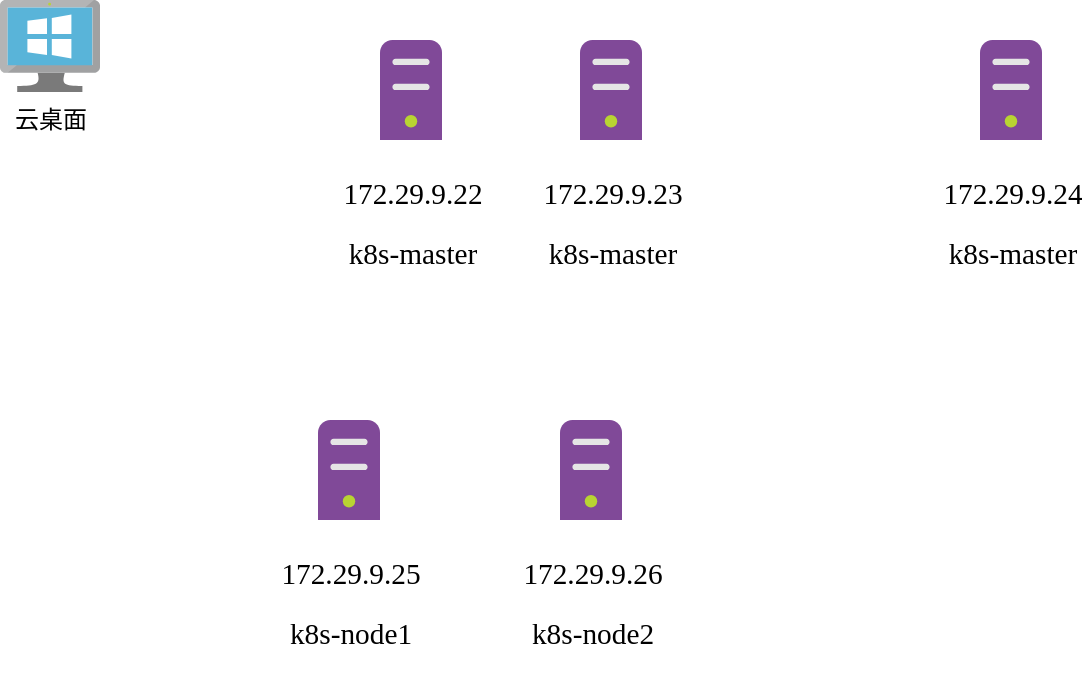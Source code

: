 <mxfile version="28.2.0">
  <diagram name="第 1 页" id="fBebws8vC5tvTxWVOOk-">
    <mxGraphModel dx="1165" dy="773" grid="1" gridSize="10" guides="1" tooltips="1" connect="1" arrows="1" fold="1" page="1" pageScale="1" pageWidth="3300" pageHeight="4681" math="0" shadow="0">
      <root>
        <mxCell id="0" />
        <mxCell id="1" parent="0" />
        <mxCell id="FGLjD4K_lCxEl-S7o2h2-1" value="云桌面" style="image;sketch=0;aspect=fixed;html=1;points=[];align=center;fontSize=12;image=img/lib/mscae/VirtualMachineWindows.svg;" vertex="1" parent="1">
          <mxGeometry x="110" y="230" width="50" height="46" as="geometry" />
        </mxCell>
        <mxCell id="FGLjD4K_lCxEl-S7o2h2-2" value="&lt;p class=&quot;MsoNormal&quot;&gt;&lt;span style=&quot;font-family: 宋体; font-size: 11pt;&quot;&gt;172.29.9.22&lt;/span&gt;&lt;/p&gt;&lt;p class=&quot;MsoNormal&quot;&gt;&lt;span style=&quot;font-family: 宋体; font-size: 11pt;&quot;&gt;k8s-master&lt;/span&gt;&lt;/p&gt;" style="image;sketch=0;aspect=fixed;html=1;points=[];align=center;fontSize=12;image=img/lib/mscae/Non_Azure_Machine.svg;" vertex="1" parent="1">
          <mxGeometry x="300" y="250" width="31" height="50" as="geometry" />
        </mxCell>
        <mxCell id="FGLjD4K_lCxEl-S7o2h2-3" value="&lt;p class=&quot;MsoNormal&quot;&gt;&lt;span style=&quot;font-family: 宋体; font-size: 11pt;&quot;&gt;172.29.9.26&lt;/span&gt;&lt;/p&gt;&lt;p class=&quot;MsoNormal&quot;&gt;&lt;span style=&quot;font-family: 宋体; font-size: 14.667px;&quot;&gt;k8s-node2&lt;/span&gt;&lt;span style=&quot;font-family: 宋体; font-size: 11pt;&quot;&gt;&lt;/span&gt;&lt;/p&gt;" style="image;sketch=0;aspect=fixed;html=1;points=[];align=center;fontSize=12;image=img/lib/mscae/Non_Azure_Machine.svg;" vertex="1" parent="1">
          <mxGeometry x="390" y="440" width="31" height="50" as="geometry" />
        </mxCell>
        <mxCell id="FGLjD4K_lCxEl-S7o2h2-4" value="&lt;p class=&quot;MsoNormal&quot;&gt;&lt;span style=&quot;font-family: 宋体; font-size: 11pt;&quot;&gt;172.29.9.25&lt;/span&gt;&lt;/p&gt;&lt;p class=&quot;MsoNormal&quot;&gt;&lt;span style=&quot;font-family: 宋体; font-size: 14.667px;&quot;&gt;k8s-node1&lt;/span&gt;&lt;span style=&quot;font-family: 宋体; font-size: 11pt;&quot;&gt;&lt;/span&gt;&lt;/p&gt;" style="image;sketch=0;aspect=fixed;html=1;points=[];align=center;fontSize=12;image=img/lib/mscae/Non_Azure_Machine.svg;" vertex="1" parent="1">
          <mxGeometry x="269" y="440" width="31" height="50" as="geometry" />
        </mxCell>
        <mxCell id="FGLjD4K_lCxEl-S7o2h2-5" value="&lt;p class=&quot;MsoNormal&quot;&gt;&lt;span style=&quot;font-family: 宋体; font-size: 11pt;&quot;&gt;172.29.9.23&lt;/span&gt;&lt;/p&gt;&lt;p class=&quot;MsoNormal&quot;&gt;&lt;span style=&quot;font-family: 宋体; font-size: 14.667px;&quot;&gt;k8s-master&lt;/span&gt;&lt;span style=&quot;font-family: 宋体; font-size: 11pt;&quot;&gt;&lt;/span&gt;&lt;/p&gt;" style="image;sketch=0;aspect=fixed;html=1;points=[];align=center;fontSize=12;image=img/lib/mscae/Non_Azure_Machine.svg;" vertex="1" parent="1">
          <mxGeometry x="400" y="250" width="31" height="50" as="geometry" />
        </mxCell>
        <mxCell id="FGLjD4K_lCxEl-S7o2h2-6" value="&lt;p class=&quot;MsoNormal&quot;&gt;&lt;span style=&quot;font-family: 宋体; font-size: 11pt;&quot;&gt;172.29.9.24&lt;/span&gt;&lt;/p&gt;&lt;p class=&quot;MsoNormal&quot;&gt;&lt;span style=&quot;font-family: 宋体; font-size: 14.667px;&quot;&gt;k8s-master&lt;/span&gt;&lt;span style=&quot;font-family: 宋体; font-size: 11pt;&quot;&gt;&lt;/span&gt;&lt;/p&gt;" style="image;sketch=0;aspect=fixed;html=1;points=[];align=center;fontSize=12;image=img/lib/mscae/Non_Azure_Machine.svg;" vertex="1" parent="1">
          <mxGeometry x="600" y="250" width="31" height="50" as="geometry" />
        </mxCell>
      </root>
    </mxGraphModel>
  </diagram>
</mxfile>

